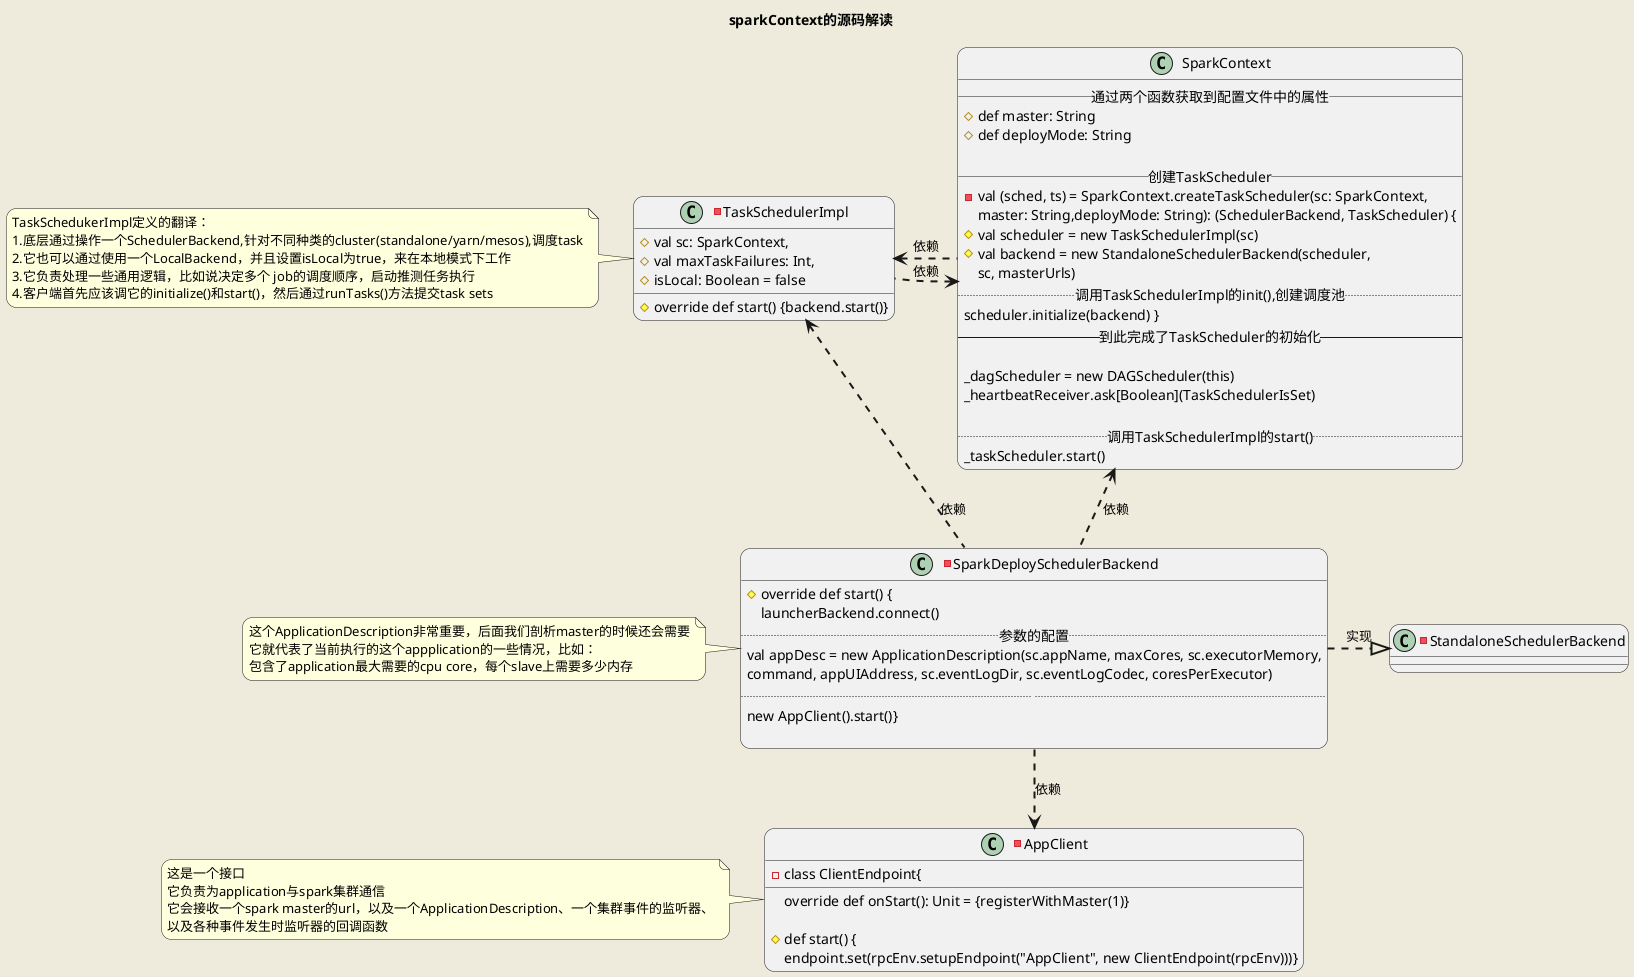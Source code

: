 @startuml
title sparkContext的源码解读
'skinparam packageStyle rect
skinparam backgroundColor #EEEBDC
skinparam roundcorner 20
skinparam sequenceArrowThickness 2
'skinparam handwritten true

class SparkContext {
    __ 通过两个函数获取到配置文件中的属性 __
    #def master: String
    #def deployMode: String

    __ 创建TaskScheduler __
    -val (sched, ts) = SparkContext.createTaskScheduler(sc: SparkContext,
    master: String,deployMode: String): (SchedulerBackend, TaskScheduler) {
    #val scheduler = new TaskSchedulerImpl(sc)
    #val backend = new StandaloneSchedulerBackend(scheduler,
    sc, masterUrls)
    .. 调用TaskSchedulerImpl的init(),创建调度池 ..
    scheduler.initialize(backend) }
    -- 到此完成了TaskScheduler的初始化 --

    _dagScheduler = new DAGScheduler(this)
    _heartbeatReceiver.ask[Boolean](TaskSchedulerIsSet)

    .. 调用TaskSchedulerImpl的start() ..
    _taskScheduler.start()
}

-class TaskSchedulerImpl  {
    #val sc: SparkContext,
    #val maxTaskFailures: Int,
    #isLocal: Boolean = false

    #override def start() {backend.start()}
}

-class SparkDeploySchedulerBackend {
     #override def start() {
     launcherBackend.connect()
     .. 参数的配置 ..
     val appDesc = new ApplicationDescription(sc.appName, maxCores, sc.executorMemory,
           command, appUIAddress, sc.eventLogDir, sc.eventLogCodec, coresPerExecutor)
     ..  ..
     new AppClient().start()}

}

-class AppClient {
    -class ClientEndpoint{
        override def onStart(): Unit = {registerWithMaster(1)}

    #def start() {
    endpoint.set(rpcEnv.setupEndpoint("AppClient", new ClientEndpoint(rpcEnv)))}
}

-class StandaloneSchedulerBackend {
}


TaskSchedulerImpl <. SparkContext:依赖

SparkContext <. TaskSchedulerImpl:依赖

SparkDeploySchedulerBackend .|> StandaloneSchedulerBackend:实现
TaskSchedulerImpl <.. SparkDeploySchedulerBackend:依赖
SparkContext <.. SparkDeploySchedulerBackend:依赖
SparkDeploySchedulerBackend ..> AppClient:依赖

note left of TaskSchedulerImpl
    TaskSchedukerImpl定义的翻译：
    1.底层通过操作一个SchedulerBackend,针对不同种类的cluster(standalone/yarn/mesos),调度task
    2.它也可以通过使用一个LocalBackend，并且设置isLocal为true，来在本地模式下工作
    3.它负责处理一些通用逻辑，比如说决定多个 job的调度顺序，启动推测任务执行
    4.客户端首先应该调它的initialize()和start()，然后通过runTasks()方法提交task sets
end note

note left of SparkDeploySchedulerBackend
    这个ApplicationDescription非常重要，后面我们剖析master的时候还会需要
    它就代表了当前执行的这个appplication的一些情况，比如：
    包含了application最大需要的cpu core，每个slave上需要多少内存
end note

note left of AppClient
    这是一个接口
    它负责为application与spark集群通信
    它会接收一个spark master的url，以及一个ApplicationDescription、一个集群事件的监听器、
    以及各种事件发生时监听器的回调函数
end note


@enduml

/'矩形的上层表示类名、中层表示属性、下层表示方法'/

/'-表示权限private'/
/'#表示权限protected'/
/'+表示权限public'/

/'ClassA <-- ClassB:关联
  ClassA <.. ClassB : 依赖
  ClassA o-- ClassB:聚集
  ClassA <|-- ClassB:泛化
  ClassA <|.. ClassB:实现'/

.. 注解说明 ..
__ 注解说明 __
-- 注解说明 --
